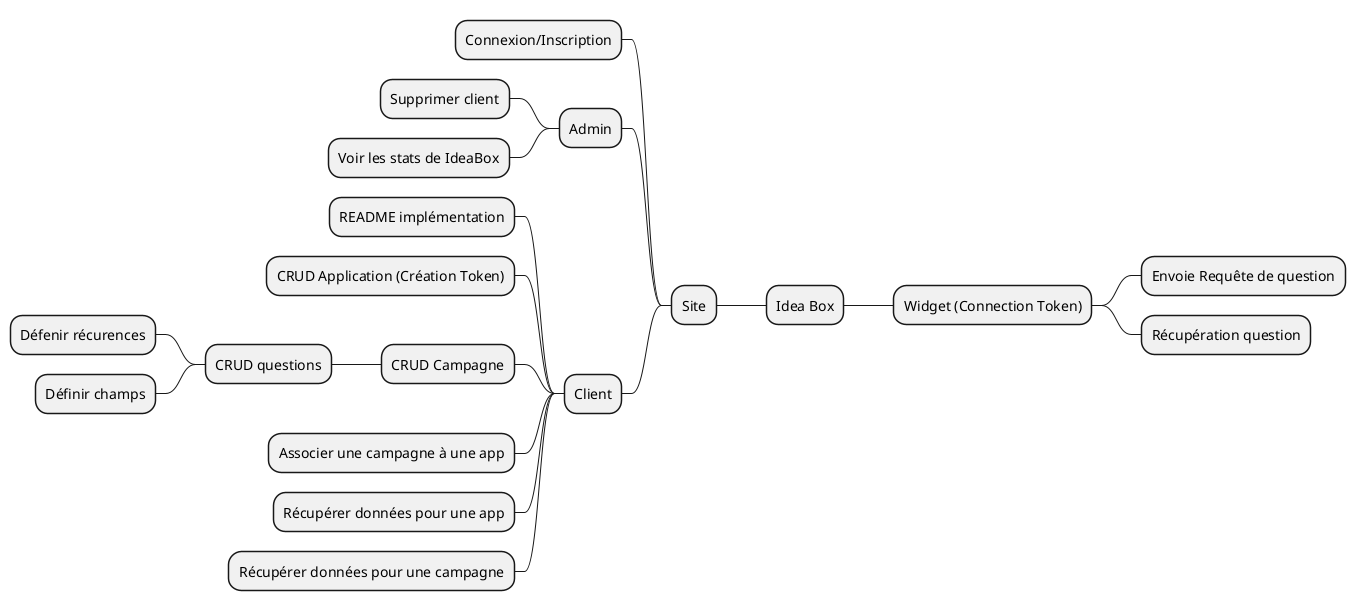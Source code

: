 @startmindmap

* Idea Box

** Widget (Connection Token)
*** Envoie Requête de question
*** Récupération question


left side

** Site
*** Connexion/Inscription

*** Admin
**** Supprimer client
**** Voir les stats de IdeaBox


*** Client
**** README implémentation

**** CRUD Application (Création Token)

**** CRUD Campagne
***** CRUD questions
****** Défenir récurences
****** Définir champs

**** Associer une campagne à une app


**** Récupérer données pour une app
**** Récupérer données pour une campagne

@endmindmap